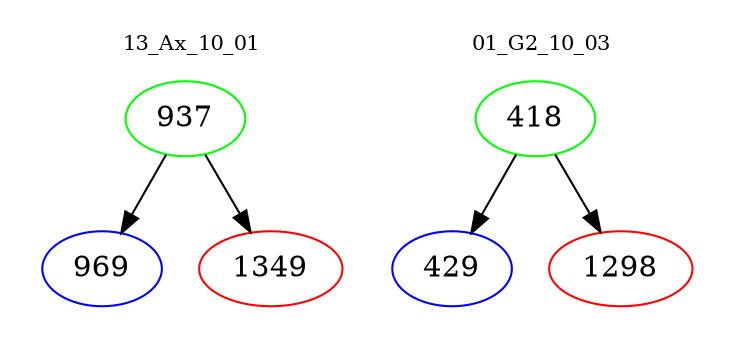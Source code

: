 digraph{
subgraph cluster_0 {
color = white
label = "13_Ax_10_01";
fontsize=10;
T0_937 [label="937", color="green"]
T0_937 -> T0_969 [color="black"]
T0_969 [label="969", color="blue"]
T0_937 -> T0_1349 [color="black"]
T0_1349 [label="1349", color="red"]
}
subgraph cluster_1 {
color = white
label = "01_G2_10_03";
fontsize=10;
T1_418 [label="418", color="green"]
T1_418 -> T1_429 [color="black"]
T1_429 [label="429", color="blue"]
T1_418 -> T1_1298 [color="black"]
T1_1298 [label="1298", color="red"]
}
}
